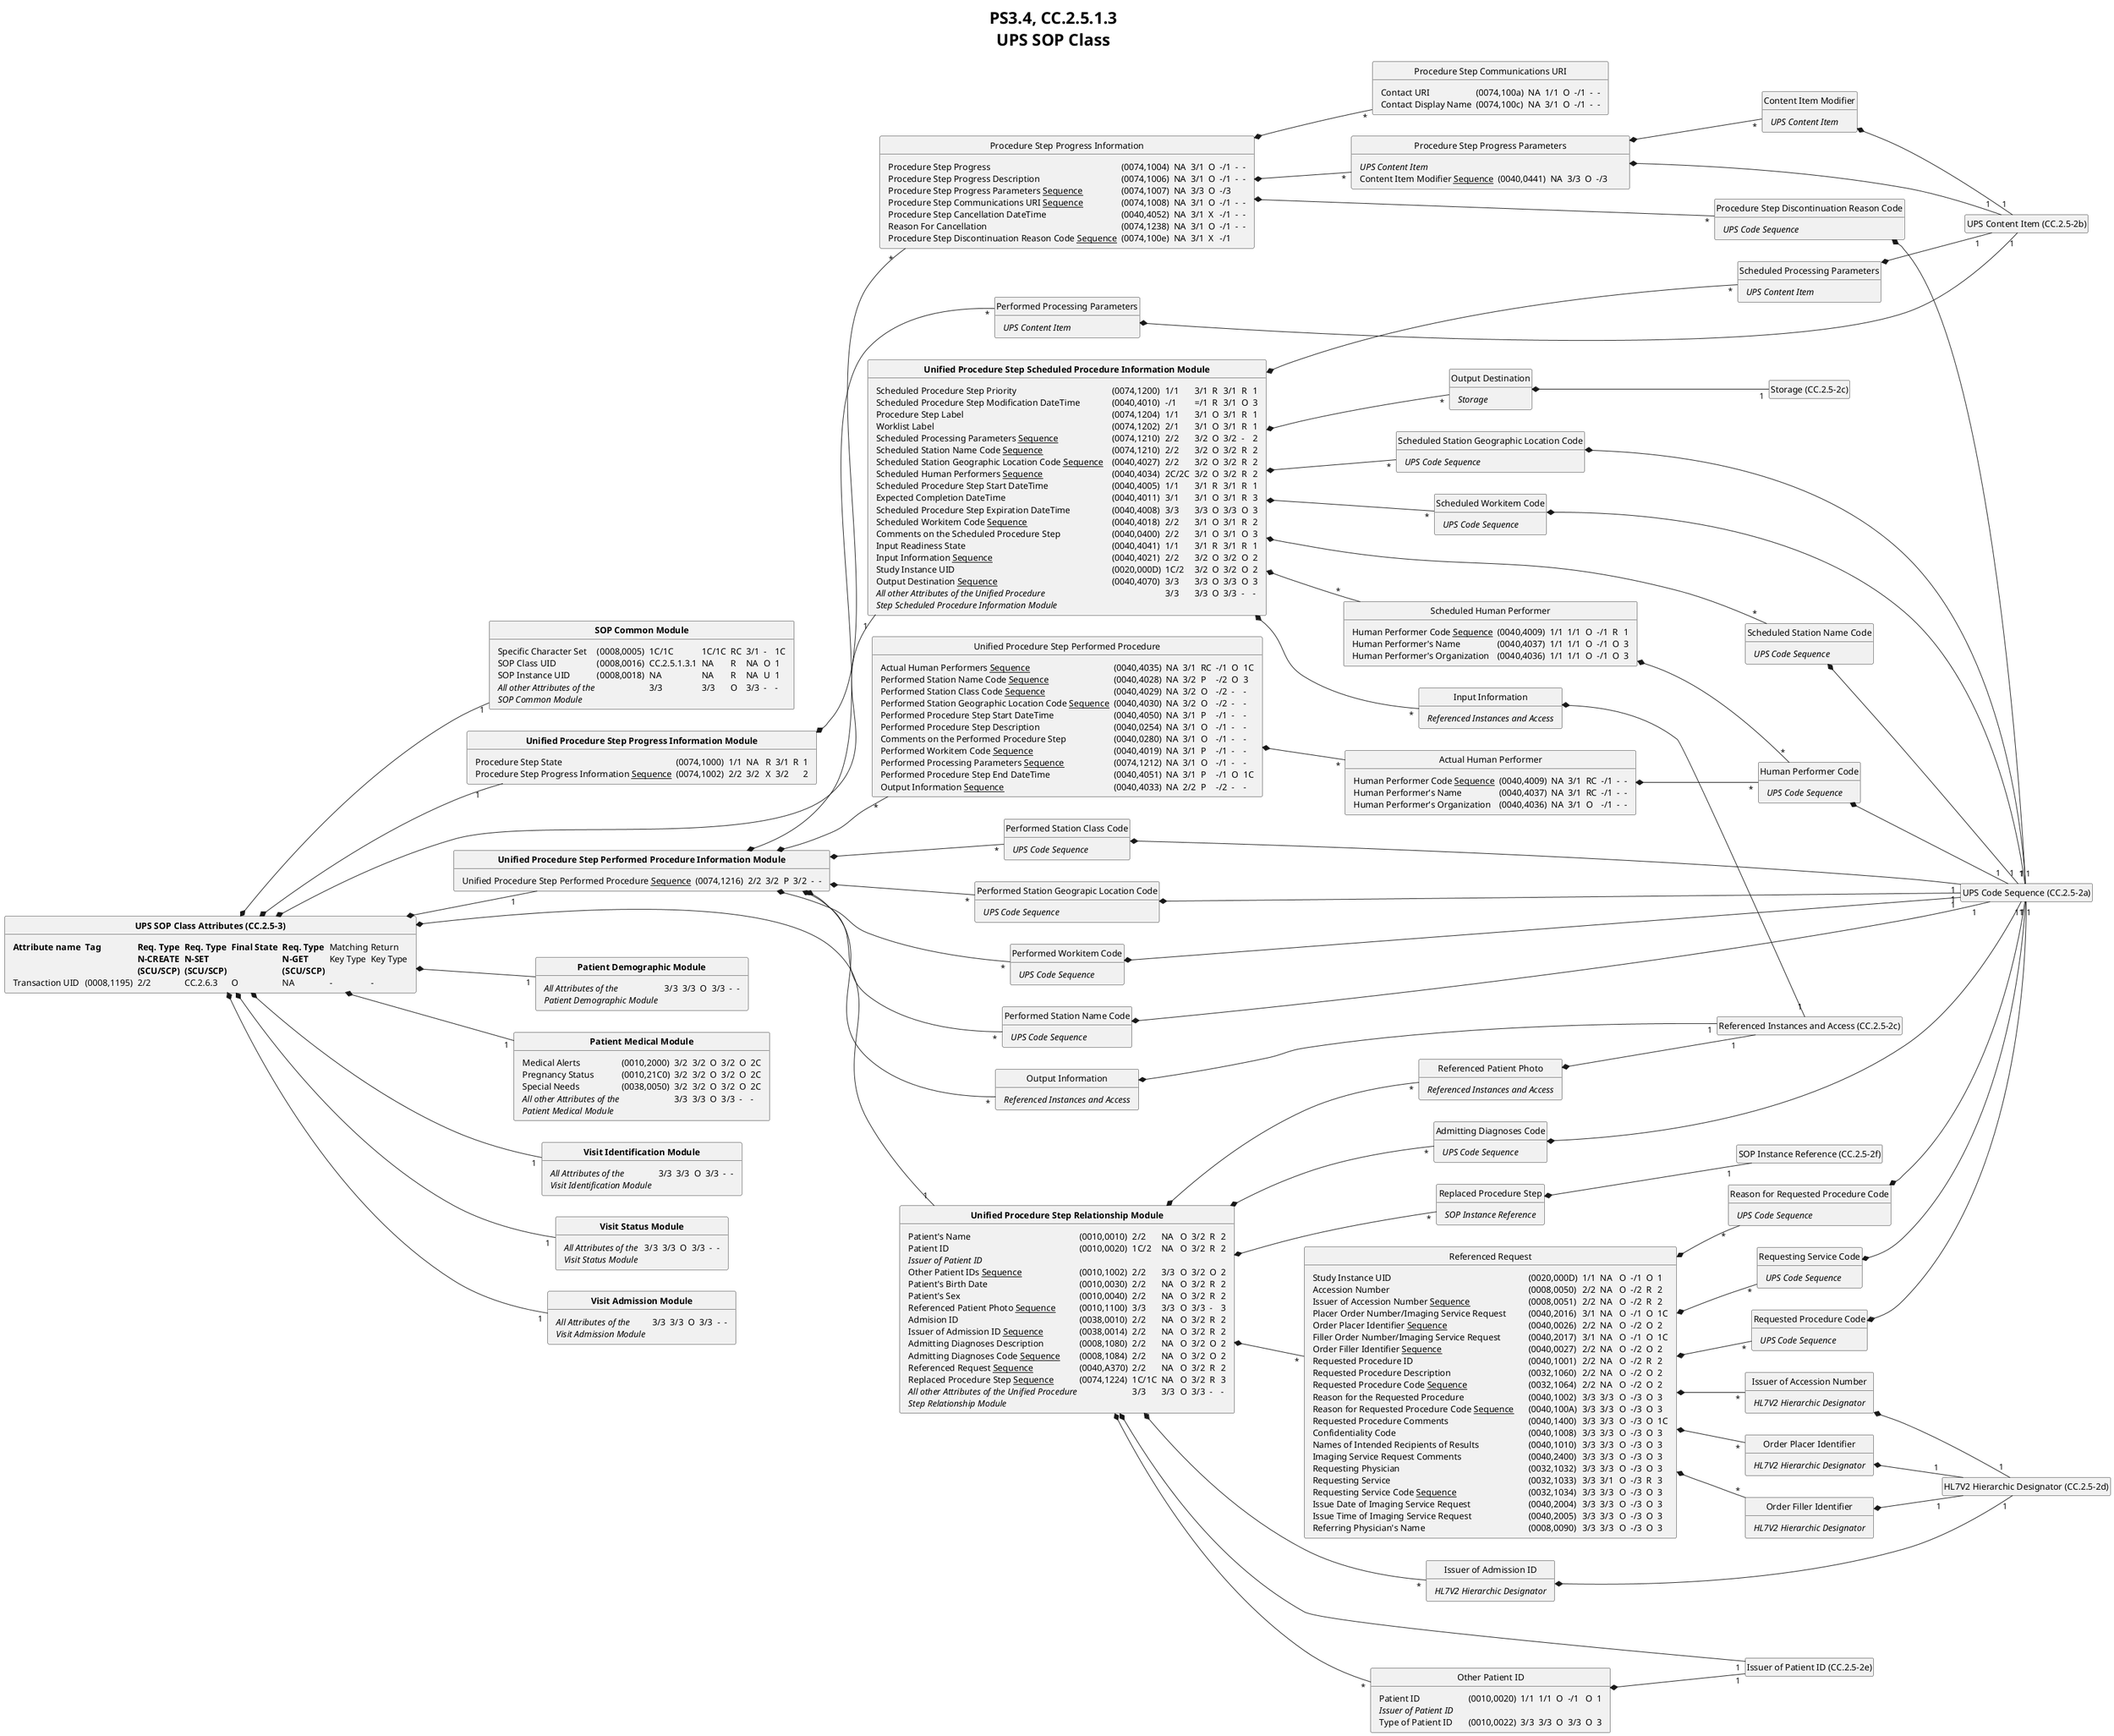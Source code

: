 @startuml UPS SOP Class
<style>
title {
  HorizontalAlignment center
  Fontsize 26
}
</style>

hide empty members
hide circle
left to right direction
title
  PS3.4, CC.2.5.1.3
  UPS SOP Class
end title

  class "<b>UPS SOP Class Attributes (CC.2.5-3)" as usca {
  <#transparent,#transparent>| <b>Attribute name | <b>Tag | <b>Req. Type\n <b>N-CREATE\n <b>(SCU/SCP) | <b>Req. Type\n <b>N-SET\n <b>(SCU/SCP) | <b>Final State | <b>Req. Type\n <b>N-GET\n <b>(SCU/SCP) | Matching\n Key Type | Return\n Key Type |
  | Transaction UID | (0008,1195) | 2/2 | CC.2.6.3 | O | NA | - | - |
  }

  class "<b>SOP Common Module" as scm {
  <#transparent,#transparent>| Specific Character Set | (0008,0005) | 1C/1C | 1C/1C | RC | 3/1 | - | 1C |
  | SOP Class UID    | (0008,0016) | CC.2.5.1.3.1 | NA | R | NA | O | 1 |
  | SOP Instance UID | (0008,0018) | NA           | NA | R | NA | U | 1 |
  | <i>All other Attributes of the\n <i>SOP Common Module | | 3/3 | 3/3 | O | 3/3 | - | - |
  }

  class "<b>Unified Procedure Step Scheduled Procedure Information Module" as upsspim {
  <#transparent,#transparent>| Scheduled Procedure Step Priority | (0074,1200) | 1/1 | 3/1 | R | 3/1 | R | 1 |
  | Scheduled Procedure Step Modification DateTime             | (0040,4010) | -/1   | =/1 | R | 3/1 | O | 3 |
  | Procedure Step Label                                       | (0074,1204) | 1/1   | 3/1 | O | 3/1 | R | 1 |
  | Worklist Label                                             | (0074,1202) | 2/1   | 3/1 | O | 3/1 | R | 1 |
  | Scheduled Processing Parameters <u>Sequence</u>            | (0074,1210) | 2/2   | 3/2 | O | 3/2 | - | 2 |
  | Scheduled Station Name Code <u>Sequence</u>                | (0074,1210) | 2/2   | 3/2 | O | 3/2 | R | 2 |
  | Scheduled Station Geographic Location Code <u>Sequence</u> | (0040,4027) | 2/2   | 3/2 | O | 3/2 | R | 2 |
  | Scheduled Human Performers <u>Sequence</u>                 | (0040,4034) | 2C/2C | 3/2 | O | 3/2 | R | 2 |
  | Scheduled Procedure Step Start DateTime                    | (0040,4005) | 1/1   | 3/1 | R | 3/1 | R | 1 |
  | Expected Completion DateTime                               | (0040,4011) | 3/1   | 3/1 | O | 3/1 | R | 3 |
  | Scheduled Procedure Step Expiration DateTime               | (0040,4008) | 3/3   | 3/3 | O | 3/3 | O | 3 |
  | Scheduled Workitem Code <u>Sequence</u>                    | (0040,4018) | 2/2   | 3/1 | O | 3/1 | R | 2 |
  | Comments on the Scheduled Procedure Step                   | (0040,0400) | 2/2   | 3/1 | O | 3/1 | O | 3 |
  | Input Readiness State                                      | (0040,4041) | 1/1   | 3/1 | R | 3/1 | R | 1 |
  | Input Information <u>Sequence</u>                          | (0040,4021) | 2/2   | 3/2 | O | 3/2 | O | 2 |
  | Study Instance UID                                         | (0020,000D) | 1C/2  | 3/2 | O | 3/2 | O | 2 |
  | Output Destination <u>Sequence</u>                         | (0040,4070) | 3/3   | 3/3 | O | 3/3 | O | 3 |
  | <i>All other Attributes of the Unified Procedure\n <i>Step Scheduled Procedure Information Module | | 3/3 | 3/3 | O | 3/3 | - | - |
  }

  class "Scheduled Processing Parameters" as spp {
  <#transparent,#transparent>| <i>UPS Content Item |
  }

  class "Scheduled Station Name Code" as ssnc {
  <#transparent,#transparent>| <i>UPS Code Sequence |
  }

  class "Scheduled Station Geographic Location Code" as ssglc {
  <#transparent,#transparent>| <i>UPS Code Sequence |
  }

  class "Scheduled Human Performer" as shp {
  <#transparent,#transparent>| Human Performer Code <u>Sequence</u> | (0040,4009) | 1/1 | 1/1 | O | -/1 | R | 1 |
  | Human Performer's Name         | (0040,4037) | 1/1 | 1/1 | O | -/1 | O | 3 |
  | Human Performer's Organization | (0040,4036) | 1/1 | 1/1 | O | -/1 | O | 3 |
  }

  class "Scheduled Workitem Code" as swc {
  <#transparent,#transparent>| <i>UPS Code Sequence |
  }

  class "Input Information" as ii {
  <#transparent,#transparent>| <i>Referenced Instances and Access |
  }

  class "Output Destination" as od {
  <#transparent,#transparent>| <i>Storage |
  }

  class "<b>Unified Procedure Step Relationship Module" as upsrm {
  <#transparent,#transparent>| Patient's Name | (0010,0010) | 2/2  | NA  | O | 3/2 | R | 2 |
  | Patient ID                                | (0010,0020) | 1C/2  | NA  | O | 3/2 | R | 2 |
  | <i>Issuer of Patient ID                   |             |       |     |   |     |   |   |
  | Other Patient IDs <u>Sequence</u>         | (0010,1002) | 2/2   | 3/3 | O | 3/2 | O | 2 |
  | Patient's Birth Date                      | (0010,0030) | 2/2   | NA  | O | 3/2 | R | 2 |
  | Patient's Sex                             | (0010,0040) | 2/2   | NA  | O | 3/2 | R | 2 |
  | Referenced Patient Photo <u>Sequence</u>  | (0010,1100) | 3/3   | 3/3 | O | 3/3 | - | 3 |
  | Admision ID                               | (0038,0010) | 2/2   | NA  | O | 3/2 | R | 2 |
  | Issuer of Admission ID <u>Sequence</u>    | (0038,0014) | 2/2   | NA  | O | 3/2 | R | 2 |
  | Admitting Diagnoses Description           | (0008,1080) | 2/2   | NA  | O | 3/2 | O | 2 |
  | Admitting Diagnoses Code <u>Sequence</u>  | (0008,1084) | 2/2   | NA  | O | 3/2 | O | 2 |
  | Referenced Request <u>Sequence</u>        | (0040,A370) | 2/2   | NA  | O | 3/2 | R | 2 |
  | Replaced Procedure Step <u>Sequence</u>   | (0074,1224) | 1C/1C | NA  | O | 3/2 | R | 3 |
  | <i>All other Attributes of the Unified Procedure\n <i>Step Relationship Module | | 3/3 | 3/3 | O | 3/3 | - | - |
  }

  class "Other Patient ID" as opi2 {
  <#transparent,#transparent>| Patient ID | (0010,0020) | 1/1 | 1/1 | O | -/1 | O | 1 |
  | <i>Issuer of Patient ID |             |     |     |   |     |   |   |
  | Type of Patient ID      | (0010,0022) | 3/3 | 3/3 | O | 3/3 | O | 3 |
  }

  class "Referenced Patient Photo" as rpp {
  <#transparent,#transparent>| <i>Referenced Instances and Access |
  }

  class "Issuer of Admission ID" as ioai {
  <#transparent,#transparent>| <i>HL7V2 Hierarchic Designator |
  }

  class "Admitting Diagnoses Code" as adc {
  <#transparent,#transparent>| <i>UPS Code Sequence |
  }

  class "Referenced Request" as rr {
  <#transparent,#transparent>| Study Instance UID       | (0020,000D) | 1/1 | NA  | O | -/1 | O | 1  |
  | Accession Number                                    | (0008,0050) | 2/2 | NA  | O | -/2 | R | 2  |
  | Issuer of Accession Number <u>Sequence</u>          | (0008,0051) | 2/2 | NA  | O | -/2 | R | 2  |
  | Placer Order Number/Imaging Service Request         | (0040,2016) | 3/1 | NA  | O | -/1 | O | 1C |
  | Order Placer Identifier <u>Sequence</u>             | (0040,0026) | 2/2 | NA  | O | -/2 | O | 2  |
  | Filler Order Number/Imaging Service Request         | (0040,2017) | 3/1 | NA  | O | -/1 | O | 1C |
  | Order Filler Identifier <u>Sequence</u>             | (0040,0027) | 2/2 | NA  | O | -/2 | O | 2  |
  | Requested Procedure ID                              | (0040,1001) | 2/2 | NA  | O | -/2 | R | 2  |
  | Requested Procedure Description                     | (0032,1060) | 2/2 | NA  | O | -/2 | O | 2  |
  | Requested Procedure Code <u>Sequence</u>            | (0032,1064) | 2/2 | NA  | O | -/2 | O | 2  |
  | Reason for the Requested Procedure                  | (0040,1002) | 3/3 | 3/3 | O | -/3 | O | 3  |
  | Reason for Requested Procedure Code <u>Sequence</u> | (0040,100A) | 3/3 | 3/3 | O | -/3 | O | 3  |
  | Requested Procedure Comments                        | (0040,1400) | 3/3 | 3/3 | O | -/3 | O | 1C |
  | Confidentiality Code                                | (0040,1008) | 3/3 | 3/3 | O | -/3 | O | 3  |
  | Names of Intended Recipients of Results             | (0040,1010) | 3/3 | 3/3 | O | -/3 | O | 3  |
  | Imaging Service Request Comments                    | (0040,2400) | 3/3 | 3/3 | O | -/3 | O | 3  |
  | Requesting Physician                                | (0032,1032) | 3/3 | 3/3 | O | -/3 | O | 3  |
  | Requesting Service                                  | (0032,1033) | 3/3 | 3/1 | O | -/3 | R | 3  |
  | Requesting Service Code <u>Sequence</u>             | (0032,1034) | 3/3 | 3/3 | O | -/3 | O | 3  |
  | Issue Date of Imaging Service Request               | (0040,2004) | 3/3 | 3/3 | O | -/3 | O | 3  |
  | Issue Time of Imaging Service Request               | (0040,2005) | 3/3 | 3/3 | O | -/3 | O | 3  |
  | Referring Physician's Name                          | (0008,0090) | 3/3 | 3/3 | O | -/3 | O | 3  |
  }

  class "Issuer of Accession Number" as ioan {
  <#transparent,#transparent>| <i>HL7V2 Hierarchic Designator |
  }

  class "Order Placer Identifier" as opi {
  <#transparent,#transparent>| <i>HL7V2 Hierarchic Designator |
  }

  class "Order Filler Identifier" as ofi {
  <#transparent,#transparent>| <i>HL7V2 Hierarchic Designator |
  }

  class "Requested Procedure Code" as rpc {
  <#transparent,#transparent>| <i>UPS Code Sequence |
  }

  class "Reason for Requested Procedure Code" as rfrpc {
  <#transparent,#transparent>| <i>UPS Code Sequence |
  }

  class "Requesting Service Code" as rsc {
  <#transparent,#transparent>| <i>UPS Code Sequence |
  }

  class "Replaced Procedure Step" as rps {
  <#transparent,#transparent>| <i>SOP Instance Reference |
  }

  class "<b>Patient Demographic Module" as pdm {
  <#transparent,#transparent>| <i>All Attributes of the\n <i>Patient Demographic Module | | 3/3 | 3/3 | O | 3/3 | - | - |
  }

  class "<b>Patient Medical Module" as pmm {
  <#transparent,#transparent>| Medical Alerts | (0010,2000) | 3/2 | 3/2 | O | 3/2 | O | 2C |
  | Pregnancy Status | (0010,21C0) | 3/2 | 3/2 | O | 3/2 | O | 2C |
  | Special Needs    | (0038,0050) | 3/2 | 3/2 | O | 3/2 | O | 2C |
  | <i>All other Attributes of the\n <i>Patient Medical Module | | 3/3 | 3/3 | O | 3/3 | - | - |
  }

  class "<b>Visit Identification Module" as vim {
  <#transparent,#transparent>| <i>All Attributes of the\n <i>Visit Identification Module | | 3/3 | 3/3 | O | 3/3 | - | - |
  }

  class "<b>Visit Status Module" as vsm {
  <#transparent,#transparent>| <i>All Attributes of the\n <i>Visit Status Module | | 3/3 | 3/3 | O | 3/3 | - | - |
  }

  class "<b>Visit Admission Module" as vam {
  <#transparent,#transparent>| <i>All Attributes of the\n <i>Visit Admission Module | | 3/3 | 3/3 | O | 3/3 | - | - |
  }

  class "<b>Unified Procedure Step Progress Information Module" as upspim {
  <#transparent,#transparent>| Procedure Step State     | (0074,1000) | 1/1 | NA  | R | 3/1 | R | 1 |
  | Procedure Step Progress Information <u>Sequence</u> | (0074,1002) | 2/2 | 3/2 | X | 3/2 |   | 2 |
  }

  class "Procedure Step Progress Information" as pspi {
  <#transparent,#transparent>| Procedure Step Progress         | (0074,1004) | NA | 3/1 | O | -/1 | - | - |
  | Procedure Step Progress Description                        | (0074,1006) | NA | 3/1 | O | -/1 | - | - |
  | Procedure Step Progress Parameters <u>Sequence</u>         | (0074,1007) | NA | 3/3 | O | -/3 |   |   |
  | Procedure Step Communications URI <u>Sequence</u>          | (0074,1008) | NA | 3/1 | O | -/1 | - | - |
  | Procedure Step Cancellation DateTime                       | (0040,4052) | NA | 3/1 | X | -/1 | - | - |
  | Reason For Cancellation                                    | (0074,1238) | NA | 3/1 | O | -/1 | - | - |
  | Procedure Step Discontinuation Reason Code <u>Sequence</u> | (0074,100e) | NA | 3/1 | X | -/1 |   |   |
  }

  class "Procedure Step Progress Parameters" as pspp {
  <#transparent,#transparent>| <i>UPS Content Item | | | | | | | |
  | Content Item Modifier <u>Sequence</u> | (0040,0441) | NA | 3/3 | O | -/3 |   |   |
  }

  class "Content Item Modifier" as cim {
  <#transparent,#transparent>| <i>UPS Content Item |
  }

  class "Procedure Step Communications URI" as pscu {
  <#transparent,#transparent>| Contact URI | (0074,100a) | NA | 1/1 | O | -/1 | - | - |
  | Contact Display Name | (0074,100c) | NA | 3/1 | O | -/1 | - | - |
  }

  class "Procedure Step Discontinuation Reason Code" as psdrc {
  <#transparent,#transparent>| <i>UPS Code Sequence |
  }

  class "<b>Unified Procedure Step Performed Procedure Information Module" as upsppim {
  <#transparent,#transparent>| Unified Procedure Step Performed Procedure <u>Sequence</u> | (0074,1216) | 2/2 | 3/2 | P | 3/2 | - | - |
  }

  class "Unified Procedure Step Performed Procedure" as upspp {
  <#transparent,#transparent>| Actual Human Performers <u>Sequence</u> | (0040,4035) | NA | 3/1 | RC | -/1 | O | 1C |
  | Performed Station Name Code <u>Sequence</u>                | (0040,4028) | NA | 3/2 | P | -/2 | O | 3  |
  | Performed Station Class Code <u>Sequence</u>               | (0040,4029) | NA | 3/2 | O | -/2 | - | -  |
  | Performed Station Geographic Location Code <u>Sequence</u> | (0040,4030) | NA | 3/2 | O | -/2 | - | -  |
  | Performed Procedure Step Start DateTime                    | (0040,4050) | NA | 3/1 | P | -/1 | - | -  |
  | Performed Procedure Step Description                       | (0040,0254) | NA | 3/1 | O | -/1 | - | -  |
  | Comments on the Performed Procedure Step                   | (0040,0280) | NA | 3/1 | O | -/1 | - | -  |
  | Performed Workitem Code <u>Sequence</u>                    | (0040,4019) | NA | 3/1 | P | -/1 | - | -  |
  | Performed Processing Parameters <u>Sequence</u>            | (0074,1212) | NA | 3/1 | O | -/1 | - | -  |
  | Performed Procedure Step End DateTime                      | (0040,4051) | NA | 3/1 | P | -/1 | O | 1C |
  | Output Information <u>Sequence</u>                         | (0040,4033) | NA | 2/2 | P | -/2 | - | -  |
  }

  class "Actual Human Performer" as ahp {
  <#transparent,#transparent>| Human Performer Code <u>Sequence</u> | (0040,4009) | NA | 3/1 | RC | -/1 | - | - |
  | Human Performer's Name         | (0040,4037) | NA | 3/1 | RC | -/1 | - | - |
  | Human Performer's Organization | (0040,4036) | NA | 3/1 | O  | -/1 | - | - |
  }

  class "Human Performer Code" as hpc {
  <#transparent,#transparent>| <i>UPS Code Sequence |
  }

  class "Performed Station Name Code" as psnc {
  <#transparent,#transparent>| <i>UPS Code Sequence |
  }

  class "Performed Station Class Code" as pscc {
  <#transparent,#transparent>| <i>UPS Code Sequence |
  }

  class "Performed Station Geograpic Location Code" as psglc {
  <#transparent,#transparent>| <i>UPS Code Sequence |
  }

  class "Performed Workitem Code" as pwc {
  <#transparent,#transparent>| <i>UPS Code Sequence |
  }

  class "Performed Processing Parameters" as ppp {
  <#transparent,#transparent>| <i>UPS Content Item |
  }

  class "Output Information" as oi {
  <#transparent,#transparent>| <i>Referenced Instances and Access |
  }

' ==========================

  class "UPS Code Sequence (CC.2.5-2a)" as 2a {
  }

  class "UPS Content Item (CC.2.5-2b)" as 2b {
  }

  class "Referenced Instances and Access (CC.2.5-2c)" as 2c {
  }

  class "HL7V2 Hierarchic Designator (CC.2.5-2d)" as 2d {
  }

  class "Issuer of Patient ID (CC.2.5-2e)" as 2e {
  }

  class "SOP Instance Reference (CC.2.5-2f)" as 2f {
  }

  class "Storage (CC.2.5-2c)" as 2g {
  }

' ==========================

  usca *-- "1" scm
  usca *-- "1" upsspim
  usca *-- "1" upsrm
  usca *-- "1" pdm
  usca *-- "1" pmm
  usca *-- "1" vim
  usca *-- "1" vsm
  usca *-- "1" vam
  usca *-- "1" upspim
  usca *-- "1" upsppim

  upsspim *-- "*" spp
  spp     *-- "1" 2b
  upsspim *-- "*" ssnc
  ssnc    *-- "1" 2a
  upsspim *-- "*" ssglc
  ssglc   *-- "1" 2a
  upsspim *-- "*" shp
  shp     *-- "*" hpc
  upsspim *-- "*" swc
  swc     *-- "1" 2a
  upsspim *-- "*" ii
  ii      *-- "1" 2c
  upsspim *-- "*" od
  od      *-- "1" 2g

  upsrm *-- "1" 2e
  upsrm *-- "*" opi2
  opi2  *-- "1" 2e
  upsrm *-- "*" rpp
  rpp   *-- "1" 2c
  upsrm *-- "*" ioai
  ioai  *-- "1" 2d
  upsrm *-- "*" adc
  adc   *-- "1" 2a
  upsrm *-- "*" rr
  rr    *-- "*" ioan
  ioan  *-- "1" 2d
  rr    *-- "*" opi
  opi   *-- "1" 2d
  rr    *-- "*" ofi
  ofi   *-- "1" 2d
  rr    *-- "*" rpc
  rpc   *-- "1" 2a
  rr    *-- "*" rfrpc
  rfrpc *-- "1" 2a
  rr    *-- "*" rsc
  rsc   *-- "1" 2a
  upsrm *-- "*" rps
  rps   *-- "1" 2f

  upspim *-- "*" pspi
  pspi   *-- "*" pspp
  pspp   *-- "1" 2b
  pspp   *-- "*" cim
  cim    *-- "1" 2b
  pspi   *-- "*" pscu
  pspi   *-- "*" psdrc
  psdrc  *-- "1" 2a

  upsppim *-- "*" upspp
  upsppim *-- "*" psnc
  upsppim *-- "*" pscc
  upsppim *-- "*" psglc
  upsppim *-- "*" pwc
  upsppim *-- "*" ppp
  upsppim *-- "*" oi
  upspp   *-- "*" ahp
  ahp     *-- "*" hpc
  hpc     *-- "1" 2a
  psnc    *-- "1" 2a
  pscc    *-- "1" 2a
  psglc   *-- "1" 2a
  pwc     *-- "1" 2a
  ppp     *-- "1" 2b
  oi      *-- "1" 2c

@enduml